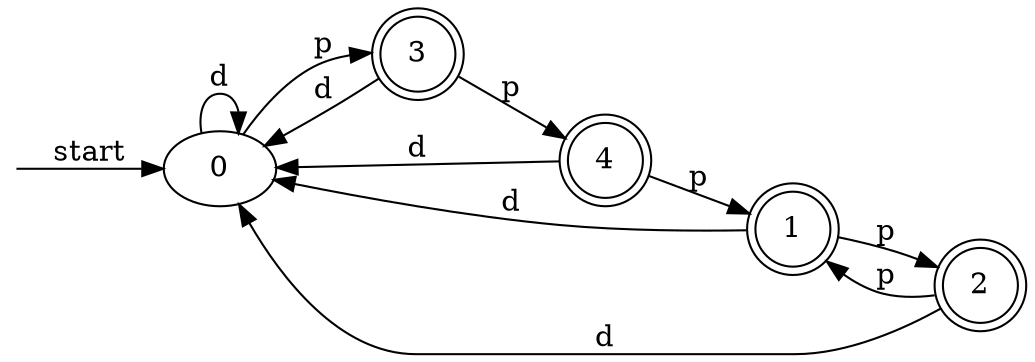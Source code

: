 digraph dfa {
    rankdir = LR;
    __start [style = invis, shape = point];
    __start -> "0" [ label = "start" ];
    node [shape = doublecircle]; "3" "4" "1" "2"
    node [shape = circle];
    "1" -> "0" [ label = "d" ];
    "1" -> "2" [ label = "p" ];
    "0" -> "0" [ label = "d" ];
    "0" -> "3" [ label = "p" ];
    "2" -> "0" [ label = "d" ];
    "2" -> "1" [ label = "p" ];
    "3" -> "0" [ label = "d" ];
    "3" -> "4" [ label = "p" ];
    "4" -> "0" [ label = "d" ];
    "4" -> "1" [ label = "p" ];
}
